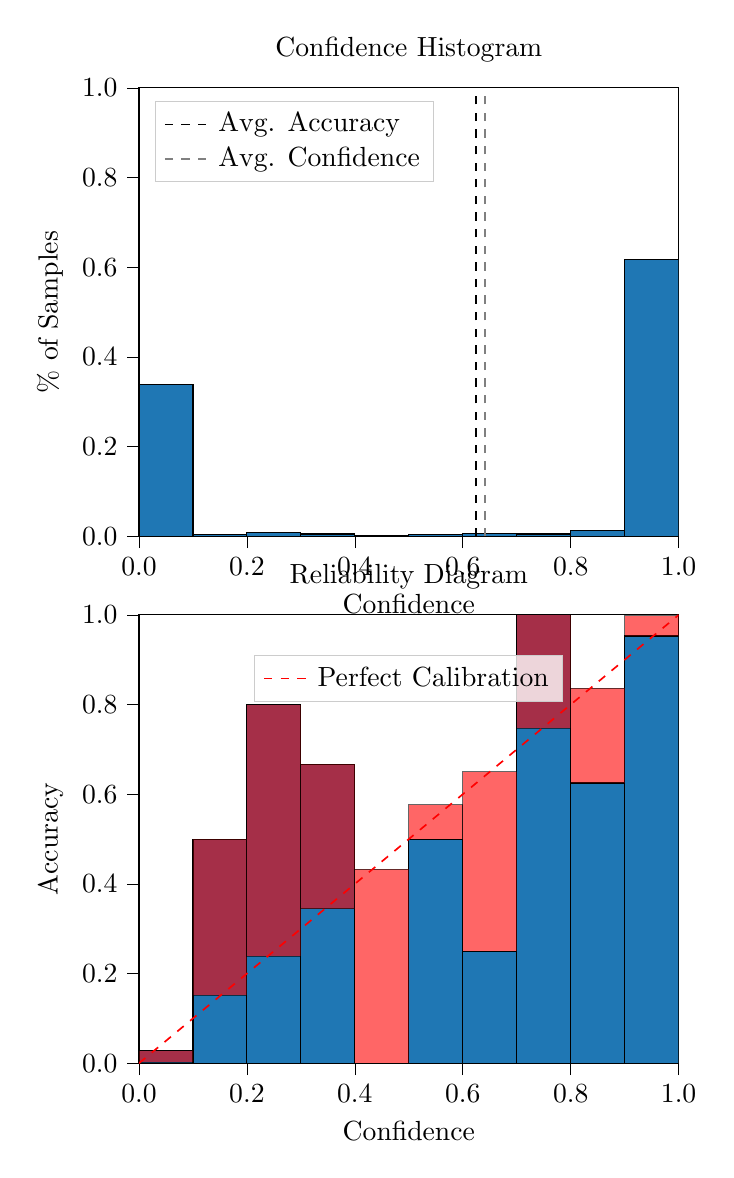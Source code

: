 % This file was created by tikzplotlib v0.9.8.
\begin{tikzpicture}

\definecolor{color0}{rgb}{0.122,0.467,0.706}

\begin{groupplot}[group style={group size=1 by 2}]
\nextgroupplot[
legend cell align={left},
legend style={
  fill opacity=0.8,
  draw opacity=1,
  text opacity=1,
  at={(0.03,0.97)},
  anchor=north west,
  draw=white!80!black
},
tick align=outside,
tick pos=left,
title={Confidence Histogram},
x grid style={white!69.02!black},
xlabel={Confidence},
xmin=0, xmax=1,
xtick style={color=black},
xtick={0,0.2,0.4,0.6,0.8,1},
xticklabels={0.0,0.2,0.4,0.6,0.8,1.0},
y grid style={white!69.02!black},
ylabel={\% of Samples},
ymin=0, ymax=1,
ytick style={color=black},
ytick={0,0.2,0.4,0.6,0.8,1},
yticklabels={0.0,0.2,0.4,0.6,0.8,1.0}
]
\draw[draw=black,fill=color0] (axis cs:-6.939e-18,0) rectangle (axis cs:0.1,0.338);
\draw[draw=black,fill=color0] (axis cs:0.1,0) rectangle (axis cs:0.2,0.003);
\draw[draw=black,fill=color0] (axis cs:0.2,0) rectangle (axis cs:0.3,0.008);
\draw[draw=black,fill=color0] (axis cs:0.3,0) rectangle (axis cs:0.4,0.005);
\draw[draw=black,fill=color0] (axis cs:0.4,0) rectangle (axis cs:0.5,0.002);
\draw[draw=black,fill=color0] (axis cs:0.5,0) rectangle (axis cs:0.6,0.003);
\draw[draw=black,fill=color0] (axis cs:0.6,0) rectangle (axis cs:0.7,0.006);
\draw[draw=black,fill=color0] (axis cs:0.7,0) rectangle (axis cs:0.8,0.005);
\draw[draw=black,fill=color0] (axis cs:0.8,0) rectangle (axis cs:0.9,0.013);
\draw[draw=black,fill=color0] (axis cs:0.9,0) rectangle (axis cs:1,0.617);
\addplot [semithick, black, dashed]
table {%
0.625 0
0.625 1
};
\addlegendentry{Avg. Accuracy}
\addplot [semithick, white!50.196!black, dashed]
table {%
0.641 0
0.641 1
};
\addlegendentry{Avg. Confidence}

\nextgroupplot[
legend cell align={left},
legend style={
  fill opacity=0.8,
  draw opacity=1,
  text opacity=1,
  at={(0.5,0.91)},
  anchor=north,
  draw=white!80!black
},
tick align=outside,
tick pos=left,
title={Reliability Diagram},
x grid style={white!69.02!black},
xlabel={Confidence},
xmin=0, xmax=1,
xtick style={color=black},
xtick={0,0.2,0.4,0.6,0.8,1},
xticklabels={0.0,0.2,0.4,0.6,0.8,1.0},
y grid style={white!69.02!black},
ylabel={Accuracy},
ymin=0, ymax=1,
ytick style={color=black},
ytick={0,0.2,0.4,0.6,0.8,1},
yticklabels={0.0,0.2,0.4,0.6,0.8,1.0}
]
\draw[draw=black,fill=color0] (axis cs:-6.939e-18,0) rectangle (axis cs:0.1,0.028);
\draw[draw=black,fill=color0] (axis cs:0.1,0) rectangle (axis cs:0.2,0.5);
\draw[draw=black,fill=color0] (axis cs:0.2,0) rectangle (axis cs:0.3,0.8);
\draw[draw=black,fill=color0] (axis cs:0.3,0) rectangle (axis cs:0.4,0.667);
\draw[draw=black,fill=color0] (axis cs:0.4,0) rectangle (axis cs:0.5,0);
\draw[draw=black,fill=color0] (axis cs:0.5,0) rectangle (axis cs:0.6,0.5);
\draw[draw=black,fill=color0] (axis cs:0.6,0) rectangle (axis cs:0.7,0.25);
\draw[draw=black,fill=color0] (axis cs:0.7,0) rectangle (axis cs:0.8,1);
\draw[draw=black,fill=color0] (axis cs:0.8,0) rectangle (axis cs:0.9,0.625);
\draw[draw=black,fill=color0] (axis cs:0.9,0) rectangle (axis cs:1,0.953);
\draw[draw=black,fill=red,opacity=0.6] (axis cs:-6.939e-18,0.028) rectangle (axis cs:0.1,0.002);
\draw[draw=black,fill=red,opacity=0.6] (axis cs:0.1,0.5) rectangle (axis cs:0.2,0.152);
\draw[draw=black,fill=red,opacity=0.6] (axis cs:0.2,0.8) rectangle (axis cs:0.3,0.239);
\draw[draw=black,fill=red,opacity=0.6] (axis cs:0.3,0.667) rectangle (axis cs:0.4,0.345);
\draw[draw=black,fill=red,opacity=0.6] (axis cs:0.4,0) rectangle (axis cs:0.5,0.433);
\draw[draw=black,fill=red,opacity=0.6] (axis cs:0.5,0.5) rectangle (axis cs:0.6,0.577);
\draw[draw=black,fill=red,opacity=0.6] (axis cs:0.6,0.25) rectangle (axis cs:0.7,0.65);
\draw[draw=black,fill=red,opacity=0.6] (axis cs:0.7,1) rectangle (axis cs:0.8,0.747);
\draw[draw=black,fill=red,opacity=0.6] (axis cs:0.8,0.625) rectangle (axis cs:0.9,0.836);
\draw[draw=black,fill=red,opacity=0.6] (axis cs:0.9,0.953) rectangle (axis cs:1,0.998);
\addplot [semithick, red, dashed]
table {%
0 0
1 1
};
\addlegendentry{Perfect Calibration}
\end{groupplot}

\end{tikzpicture}

